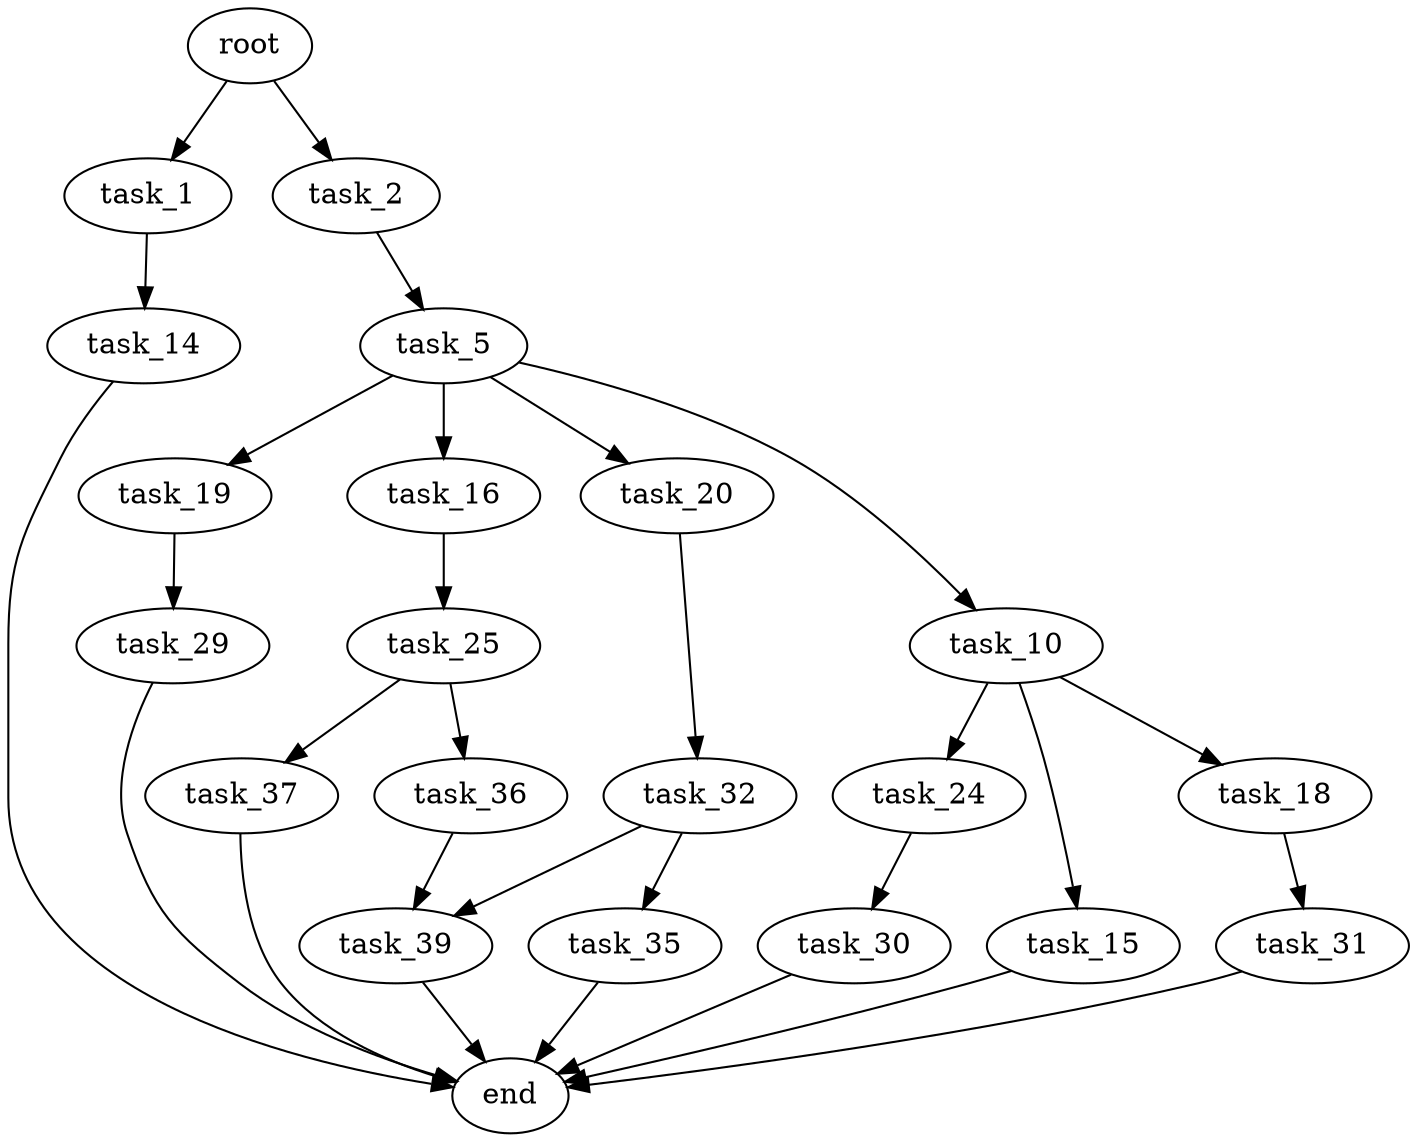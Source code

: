 digraph G {
  root [size="0.000000"];
  task_1 [size="8109635594.000000"];
  task_2 [size="8851712328.000000"];
  task_14 [size="24352778555.000000"];
  task_5 [size="26650127892.000000"];
  task_10 [size="782757789696.000000"];
  task_16 [size="19013848279.000000"];
  task_19 [size="8589934592.000000"];
  task_20 [size="20941586380.000000"];
  task_15 [size="102315602013.000000"];
  task_18 [size="782757789696.000000"];
  task_24 [size="1073741824000.000000"];
  end [size="0.000000"];
  task_25 [size="89747954651.000000"];
  task_31 [size="782757789696.000000"];
  task_29 [size="134217728000.000000"];
  task_32 [size="782757789696.000000"];
  task_30 [size="60177253338.000000"];
  task_36 [size="231928233984.000000"];
  task_37 [size="8589934592.000000"];
  task_35 [size="449319242782.000000"];
  task_39 [size="231928233984.000000"];

  root -> task_1 [size="1.000000"];
  root -> task_2 [size="1.000000"];
  task_1 -> task_14 [size="536870912.000000"];
  task_2 -> task_5 [size="536870912.000000"];
  task_14 -> end [size="1.000000"];
  task_5 -> task_10 [size="134217728.000000"];
  task_5 -> task_16 [size="134217728.000000"];
  task_5 -> task_19 [size="134217728.000000"];
  task_5 -> task_20 [size="134217728.000000"];
  task_10 -> task_15 [size="679477248.000000"];
  task_10 -> task_18 [size="679477248.000000"];
  task_10 -> task_24 [size="679477248.000000"];
  task_16 -> task_25 [size="301989888.000000"];
  task_19 -> task_29 [size="33554432.000000"];
  task_20 -> task_32 [size="411041792.000000"];
  task_15 -> end [size="1.000000"];
  task_18 -> task_31 [size="679477248.000000"];
  task_24 -> task_30 [size="838860800.000000"];
  task_25 -> task_36 [size="75497472.000000"];
  task_25 -> task_37 [size="75497472.000000"];
  task_31 -> end [size="1.000000"];
  task_29 -> end [size="1.000000"];
  task_32 -> task_35 [size="679477248.000000"];
  task_32 -> task_39 [size="679477248.000000"];
  task_30 -> end [size="1.000000"];
  task_36 -> task_39 [size="301989888.000000"];
  task_37 -> end [size="1.000000"];
  task_35 -> end [size="1.000000"];
  task_39 -> end [size="1.000000"];
}
